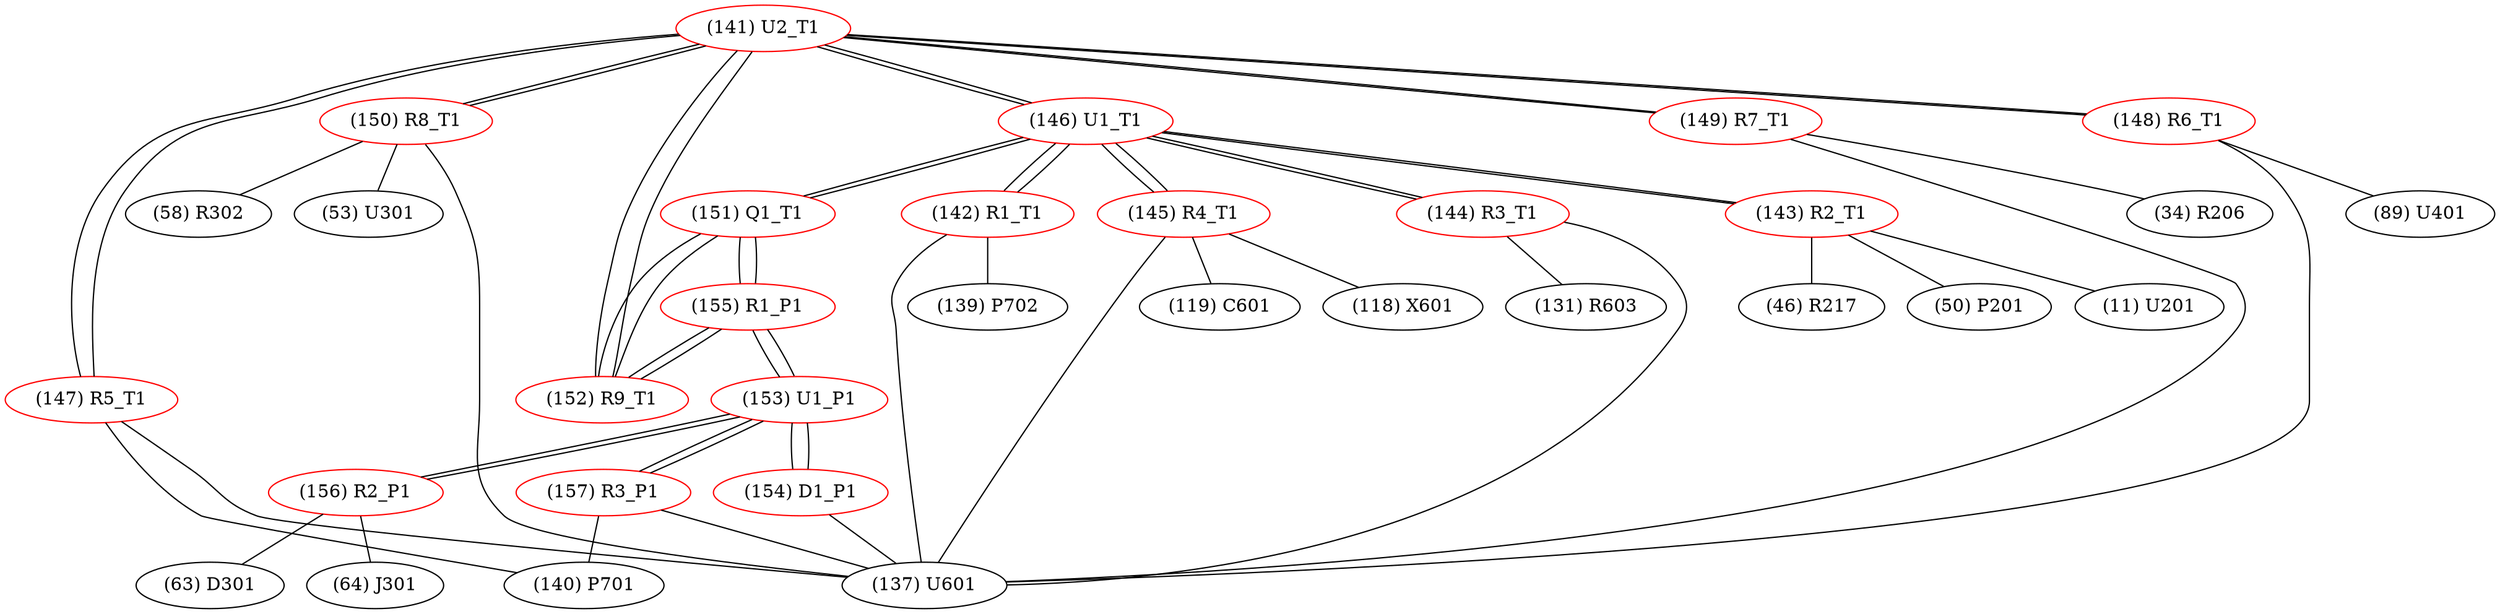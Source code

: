graph {
	141 [label="(141) U2_T1" color=red]
	150 [label="(150) R8_T1"]
	149 [label="(149) R7_T1"]
	148 [label="(148) R6_T1"]
	147 [label="(147) R5_T1"]
	146 [label="(146) U1_T1"]
	152 [label="(152) R9_T1"]
	142 [label="(142) R1_T1" color=red]
	139 [label="(139) P702"]
	137 [label="(137) U601"]
	146 [label="(146) U1_T1"]
	143 [label="(143) R2_T1" color=red]
	46 [label="(46) R217"]
	50 [label="(50) P201"]
	11 [label="(11) U201"]
	146 [label="(146) U1_T1"]
	144 [label="(144) R3_T1" color=red]
	137 [label="(137) U601"]
	131 [label="(131) R603"]
	146 [label="(146) U1_T1"]
	145 [label="(145) R4_T1" color=red]
	119 [label="(119) C601"]
	137 [label="(137) U601"]
	118 [label="(118) X601"]
	146 [label="(146) U1_T1"]
	146 [label="(146) U1_T1" color=red]
	141 [label="(141) U2_T1"]
	144 [label="(144) R3_T1"]
	143 [label="(143) R2_T1"]
	142 [label="(142) R1_T1"]
	151 [label="(151) Q1_T1"]
	145 [label="(145) R4_T1"]
	147 [label="(147) R5_T1" color=red]
	140 [label="(140) P701"]
	137 [label="(137) U601"]
	141 [label="(141) U2_T1"]
	148 [label="(148) R6_T1" color=red]
	137 [label="(137) U601"]
	89 [label="(89) U401"]
	141 [label="(141) U2_T1"]
	149 [label="(149) R7_T1" color=red]
	34 [label="(34) R206"]
	137 [label="(137) U601"]
	141 [label="(141) U2_T1"]
	150 [label="(150) R8_T1" color=red]
	53 [label="(53) U301"]
	137 [label="(137) U601"]
	58 [label="(58) R302"]
	141 [label="(141) U2_T1"]
	151 [label="(151) Q1_T1" color=red]
	146 [label="(146) U1_T1"]
	155 [label="(155) R1_P1"]
	152 [label="(152) R9_T1"]
	152 [label="(152) R9_T1" color=red]
	141 [label="(141) U2_T1"]
	155 [label="(155) R1_P1"]
	151 [label="(151) Q1_T1"]
	153 [label="(153) U1_P1" color=red]
	154 [label="(154) D1_P1"]
	156 [label="(156) R2_P1"]
	157 [label="(157) R3_P1"]
	155 [label="(155) R1_P1"]
	154 [label="(154) D1_P1" color=red]
	137 [label="(137) U601"]
	153 [label="(153) U1_P1"]
	155 [label="(155) R1_P1" color=red]
	152 [label="(152) R9_T1"]
	151 [label="(151) Q1_T1"]
	153 [label="(153) U1_P1"]
	156 [label="(156) R2_P1" color=red]
	63 [label="(63) D301"]
	64 [label="(64) J301"]
	153 [label="(153) U1_P1"]
	157 [label="(157) R3_P1" color=red]
	137 [label="(137) U601"]
	140 [label="(140) P701"]
	153 [label="(153) U1_P1"]
	141 -- 150
	141 -- 149
	141 -- 148
	141 -- 147
	141 -- 146
	141 -- 152
	142 -- 139
	142 -- 137
	142 -- 146
	143 -- 46
	143 -- 50
	143 -- 11
	143 -- 146
	144 -- 137
	144 -- 131
	144 -- 146
	145 -- 119
	145 -- 137
	145 -- 118
	145 -- 146
	146 -- 141
	146 -- 144
	146 -- 143
	146 -- 142
	146 -- 151
	146 -- 145
	147 -- 140
	147 -- 137
	147 -- 141
	148 -- 137
	148 -- 89
	148 -- 141
	149 -- 34
	149 -- 137
	149 -- 141
	150 -- 53
	150 -- 137
	150 -- 58
	150 -- 141
	151 -- 146
	151 -- 155
	151 -- 152
	152 -- 141
	152 -- 155
	152 -- 151
	153 -- 154
	153 -- 156
	153 -- 157
	153 -- 155
	154 -- 137
	154 -- 153
	155 -- 152
	155 -- 151
	155 -- 153
	156 -- 63
	156 -- 64
	156 -- 153
	157 -- 137
	157 -- 140
	157 -- 153
}